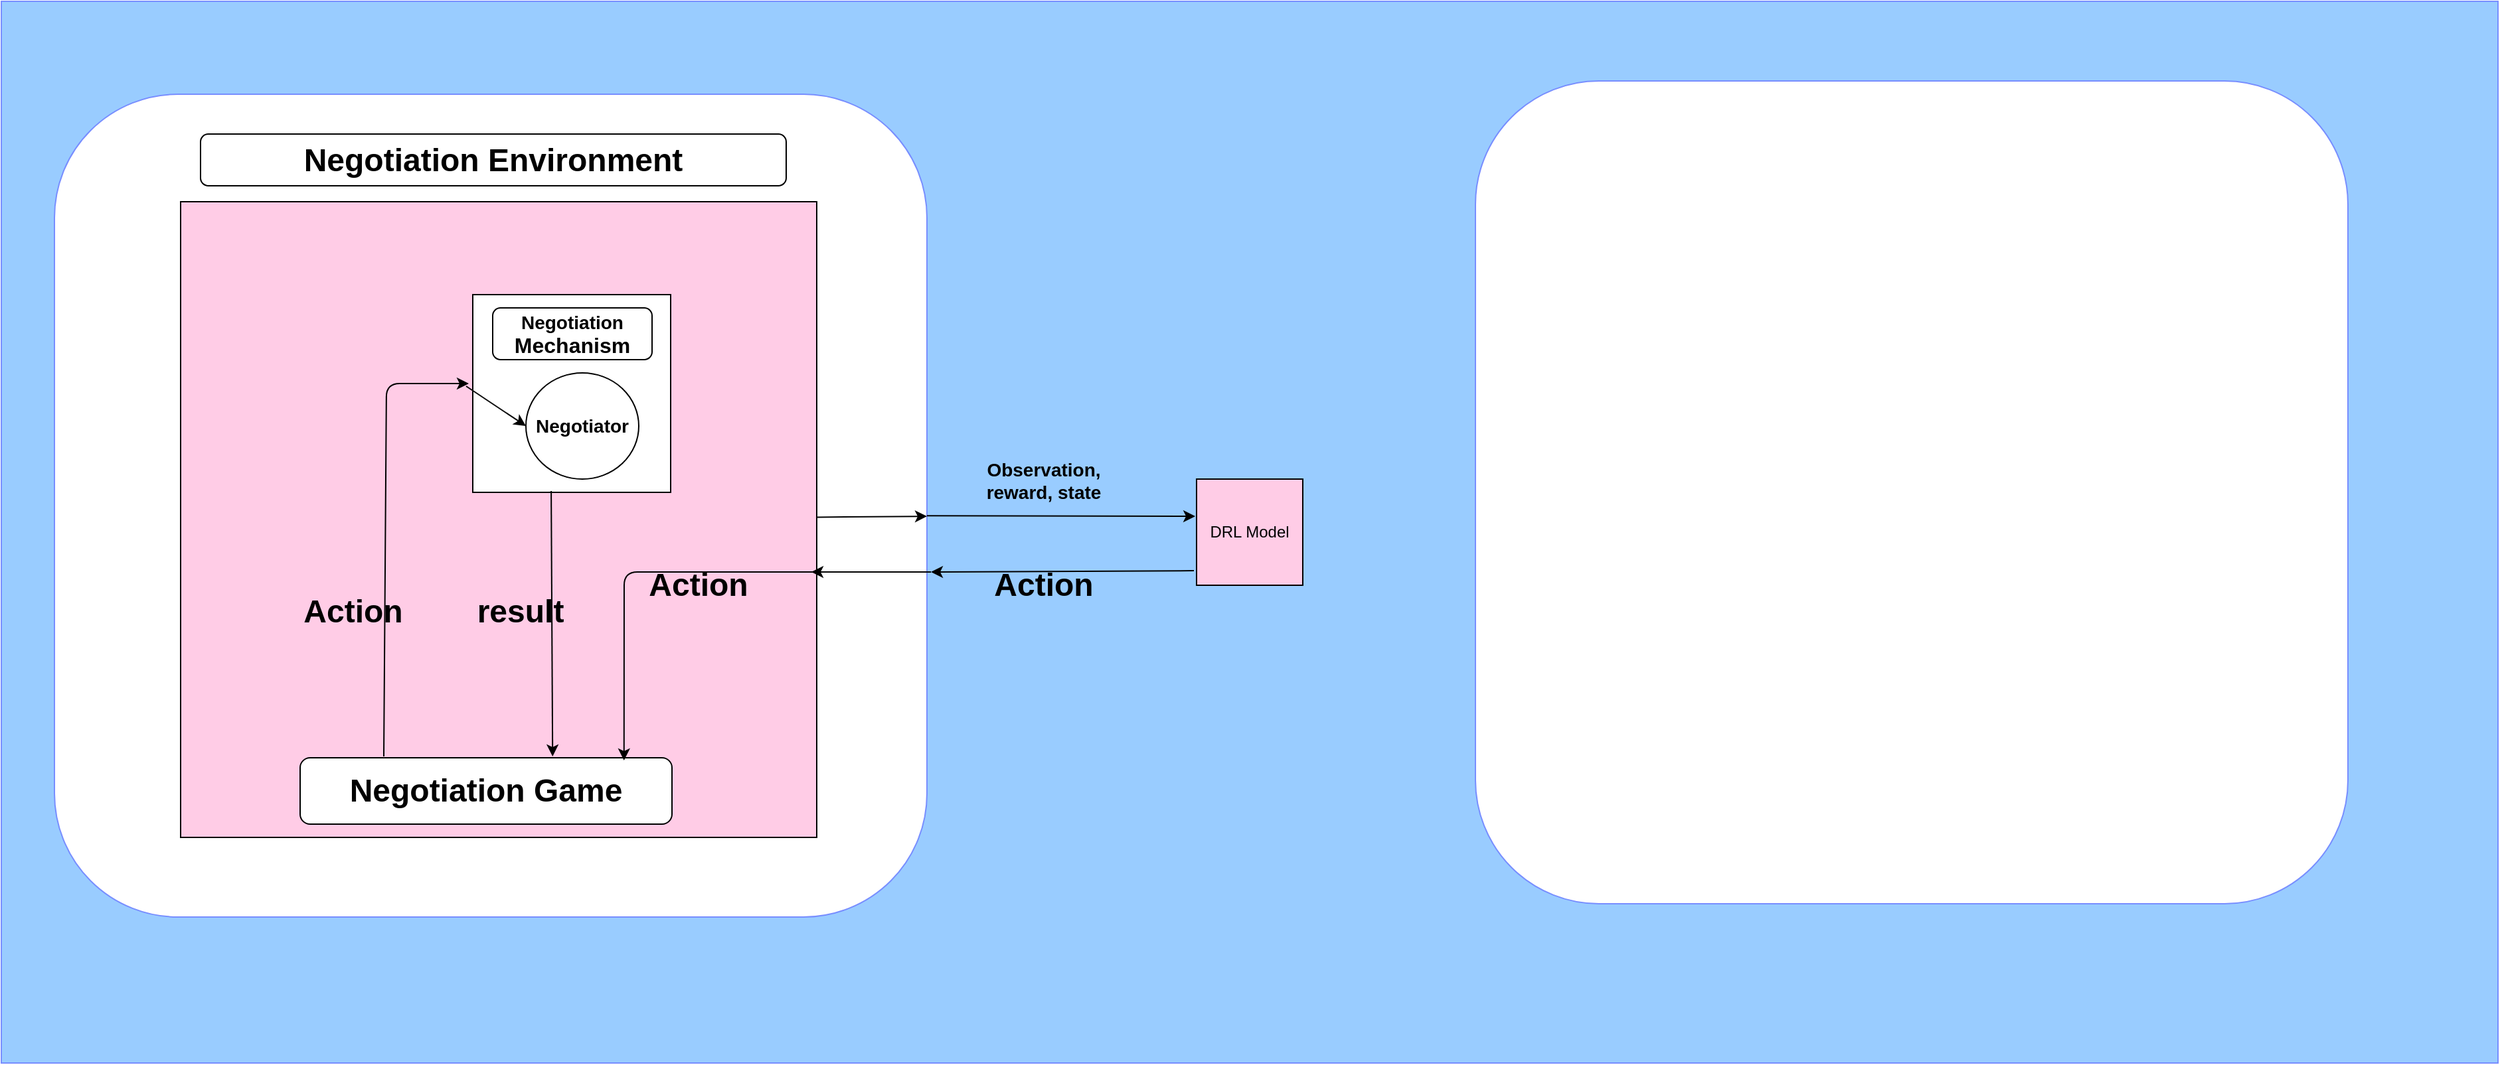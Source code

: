 <mxfile version="12.1.3" pages="1"><diagram id="8nh8KtWNBHDMn5wlaQS0" name="Page-1"><mxGraphModel dx="2561" dy="911" grid="1" gridSize="10" guides="1" tooltips="1" connect="1" arrows="1" fold="1" page="1" pageScale="1" pageWidth="827" pageHeight="1169" math="0" shadow="0"><root><mxCell id="0"/><mxCell id="1" parent="0"/><mxCell id="LQOHgaA0HVg4AzXHwYML-42" value="" style="whiteSpace=wrap;html=1;strokeColor=#788EFF;fillColor=#99CCFF;" vertex="1" parent="1"><mxGeometry x="410" y="310" width="1880" height="800" as="geometry"/></mxCell><mxCell id="LQOHgaA0HVg4AzXHwYML-41" value="" style="whiteSpace=wrap;html=1;strokeColor=#000000;fillColor=#FFFFFF;" vertex="1" parent="1"><mxGeometry x="481" y="452.5" width="595" height="515" as="geometry"/></mxCell><mxCell id="LQOHgaA0HVg4AzXHwYML-2" value="" style="rounded=1;whiteSpace=wrap;html=10;strokeColor=#788EFF;fillColor=#FFFFFF;" vertex="1" parent="1"><mxGeometry x="450" y="380" width="657" height="620" as="geometry"/></mxCell><mxCell id="LQOHgaA0HVg4AzXHwYML-3" value="" style="whiteSpace=wrap;html=1;aspect=fixed;fillColor=#FFCCE6;" vertex="1" parent="1"><mxGeometry x="545" y="461" width="479" height="479" as="geometry"/></mxCell><mxCell id="LQOHgaA0HVg4AzXHwYML-10" value="" style="whiteSpace=wrap;html=1;aspect=fixed;" vertex="1" parent="1"><mxGeometry x="765" y="531" width="149" height="149" as="geometry"/></mxCell><mxCell id="LQOHgaA0HVg4AzXHwYML-13" value="&lt;div&gt;&lt;b&gt;&lt;font style=&quot;font-size: 14px&quot;&gt;Negotiation&lt;/font&gt;&lt;/b&gt;&lt;/div&gt;&lt;div&gt;&lt;b&gt;&lt;font size=&quot;3&quot;&gt;Mechanism&lt;br&gt;&lt;/font&gt;&lt;/b&gt;&lt;/div&gt;" style="rounded=1;whiteSpace=wrap;html=1;" vertex="1" parent="1"><mxGeometry x="780" y="541" width="120" height="39" as="geometry"/></mxCell><mxCell id="LQOHgaA0HVg4AzXHwYML-16" value="DRL Model" style="whiteSpace=wrap;html=1;aspect=fixed;fillColor=#FFCCE6;" vertex="1" parent="1"><mxGeometry x="1310" y="670" width="80" height="80" as="geometry"/></mxCell><mxCell id="LQOHgaA0HVg4AzXHwYML-17" value="" style="endArrow=classic;html=1;entryX=-0.012;entryY=0.35;entryDx=0;entryDy=0;entryPerimeter=0;" edge="1" parent="1" target="LQOHgaA0HVg4AzXHwYML-16"><mxGeometry width="50" height="50" relative="1" as="geometry"><mxPoint x="1107" y="697.587" as="sourcePoint"/><mxPoint x="1310" y="701" as="targetPoint"/></mxGeometry></mxCell><mxCell id="LQOHgaA0HVg4AzXHwYML-20" value="" style="endArrow=classic;html=1;exitX=-0.025;exitY=0.863;exitDx=0;exitDy=0;exitPerimeter=0;" edge="1" parent="1" source="LQOHgaA0HVg4AzXHwYML-16"><mxGeometry width="50" height="50" relative="1" as="geometry"><mxPoint x="1240" y="780" as="sourcePoint"/><mxPoint x="1110" y="740" as="targetPoint"/></mxGeometry></mxCell><mxCell id="LQOHgaA0HVg4AzXHwYML-25" value="" style="endArrow=classic;html=1;entryX=1;entryY=0.513;entryDx=0;entryDy=0;entryPerimeter=0;" edge="1" parent="1" source="LQOHgaA0HVg4AzXHwYML-3" target="LQOHgaA0HVg4AzXHwYML-2"><mxGeometry width="50" height="50" relative="1" as="geometry"><mxPoint x="1030" y="740" as="sourcePoint"/><mxPoint x="1080" y="690" as="targetPoint"/></mxGeometry></mxCell><mxCell id="LQOHgaA0HVg4AzXHwYML-26" value="&lt;b&gt;&lt;font style=&quot;font-size: 14px&quot;&gt;Observation, reward, state&lt;/font&gt;&lt;/b&gt;" style="text;html=1;strokeColor=none;fillColor=none;align=center;verticalAlign=middle;whiteSpace=wrap;rounded=0;" vertex="1" parent="1"><mxGeometry x="1150" y="640" width="90" height="61" as="geometry"/></mxCell><mxCell id="LQOHgaA0HVg4AzXHwYML-27" value="" style="endArrow=classic;html=1;" edge="1" parent="1"><mxGeometry width="50" height="50" relative="1" as="geometry"><mxPoint x="1110" y="740" as="sourcePoint"/><mxPoint x="1020" y="740" as="targetPoint"/></mxGeometry></mxCell><mxCell id="LQOHgaA0HVg4AzXHwYML-28" value="&lt;b&gt;&lt;font style=&quot;font-size: 24px&quot;&gt;Action&lt;/font&gt;&lt;/b&gt;" style="text;html=1;strokeColor=none;fillColor=none;align=center;verticalAlign=middle;whiteSpace=wrap;rounded=0;" vertex="1" parent="1"><mxGeometry x="1175" y="740" width="40" height="20" as="geometry"/></mxCell><mxCell id="LQOHgaA0HVg4AzXHwYML-30" value="&lt;font style=&quot;font-size: 24px&quot;&gt;&lt;b&gt;Negotiation Environment&lt;/b&gt;&lt;/font&gt;" style="rounded=1;whiteSpace=wrap;html=1;strokeColor=#000000;" vertex="1" parent="1"><mxGeometry x="560" y="410" width="441" height="39" as="geometry"/></mxCell><mxCell id="LQOHgaA0HVg4AzXHwYML-31" value="&lt;font style=&quot;font-size: 24px&quot;&gt;&lt;b&gt;Negotiation Game&lt;/b&gt;&lt;/font&gt;" style="rounded=1;whiteSpace=wrap;html=1;strokeColor=#000000;" vertex="1" parent="1"><mxGeometry x="635" y="880" width="280" height="50" as="geometry"/></mxCell><mxCell id="LQOHgaA0HVg4AzXHwYML-32" value="" style="endArrow=classic;html=1;exitX=0.225;exitY=-0.02;exitDx=0;exitDy=0;exitPerimeter=0;" edge="1" parent="1" source="LQOHgaA0HVg4AzXHwYML-31"><mxGeometry width="50" height="50" relative="1" as="geometry"><mxPoint x="680" y="810" as="sourcePoint"/><mxPoint x="762" y="598" as="targetPoint"/><Array as="points"><mxPoint x="700" y="598"/></Array></mxGeometry></mxCell><mxCell id="LQOHgaA0HVg4AzXHwYML-33" value="&lt;b&gt;&lt;font style=&quot;font-size: 14px&quot;&gt;Negotiator&lt;/font&gt;&lt;/b&gt;" style="ellipse;whiteSpace=wrap;html=1;strokeColor=#000000;" vertex="1" parent="1"><mxGeometry x="805" y="590" width="85" height="80" as="geometry"/></mxCell><mxCell id="LQOHgaA0HVg4AzXHwYML-34" value="" style="endArrow=classic;html=1;entryX=0.871;entryY=0.04;entryDx=0;entryDy=0;entryPerimeter=0;" edge="1" parent="1" target="LQOHgaA0HVg4AzXHwYML-31"><mxGeometry width="50" height="50" relative="1" as="geometry"><mxPoint x="1025" y="740" as="sourcePoint"/><mxPoint x="970" y="760" as="targetPoint"/><Array as="points"><mxPoint x="879" y="740"/></Array></mxGeometry></mxCell><mxCell id="LQOHgaA0HVg4AzXHwYML-35" value="&lt;font style=&quot;font-size: 24px&quot;&gt;&lt;b&gt;Action&lt;/b&gt;&lt;/font&gt;" style="text;html=1;strokeColor=none;fillColor=none;align=center;verticalAlign=middle;whiteSpace=wrap;rounded=0;" vertex="1" parent="1"><mxGeometry x="915" y="740" width="40" height="20" as="geometry"/></mxCell><mxCell id="LQOHgaA0HVg4AzXHwYML-36" value="&lt;font style=&quot;font-size: 24px&quot;&gt;&lt;b&gt;Action&lt;/b&gt;&lt;/font&gt;" style="text;html=1;strokeColor=none;fillColor=none;align=center;verticalAlign=middle;whiteSpace=wrap;rounded=0;" vertex="1" parent="1"><mxGeometry x="655" y="760" width="40" height="20" as="geometry"/></mxCell><mxCell id="LQOHgaA0HVg4AzXHwYML-37" value="" style="endArrow=classic;html=1;entryX=0;entryY=0.5;entryDx=0;entryDy=0;" edge="1" parent="1" target="LQOHgaA0HVg4AzXHwYML-33"><mxGeometry width="50" height="50" relative="1" as="geometry"><mxPoint x="760" y="600" as="sourcePoint"/><mxPoint x="790" y="620" as="targetPoint"/></mxGeometry></mxCell><mxCell id="LQOHgaA0HVg4AzXHwYML-38" value="" style="endArrow=classic;html=1;exitX=0.403;exitY=0.993;exitDx=0;exitDy=0;exitPerimeter=0;entryX=0.679;entryY=-0.02;entryDx=0;entryDy=0;entryPerimeter=0;" edge="1" parent="1" target="LQOHgaA0HVg4AzXHwYML-31"><mxGeometry width="50" height="50" relative="1" as="geometry"><mxPoint x="824.047" y="678.957" as="sourcePoint"/><mxPoint x="822" y="877" as="targetPoint"/></mxGeometry></mxCell><mxCell id="LQOHgaA0HVg4AzXHwYML-39" value="&lt;font style=&quot;font-size: 24px&quot;&gt;&lt;b&gt;result&lt;/b&gt;&lt;/font&gt;" style="text;html=1;strokeColor=none;fillColor=none;align=center;verticalAlign=middle;whiteSpace=wrap;rounded=0;" vertex="1" parent="1"><mxGeometry x="780.5" y="760" width="40" height="20" as="geometry"/></mxCell><mxCell id="LQOHgaA0HVg4AzXHwYML-44" value="" style="rounded=1;whiteSpace=wrap;html=10;strokeColor=#788EFF;fillColor=#FFFFFF;" vertex="1" parent="1"><mxGeometry x="1520" y="370" width="657" height="620" as="geometry"/></mxCell></root></mxGraphModel></diagram></mxfile>